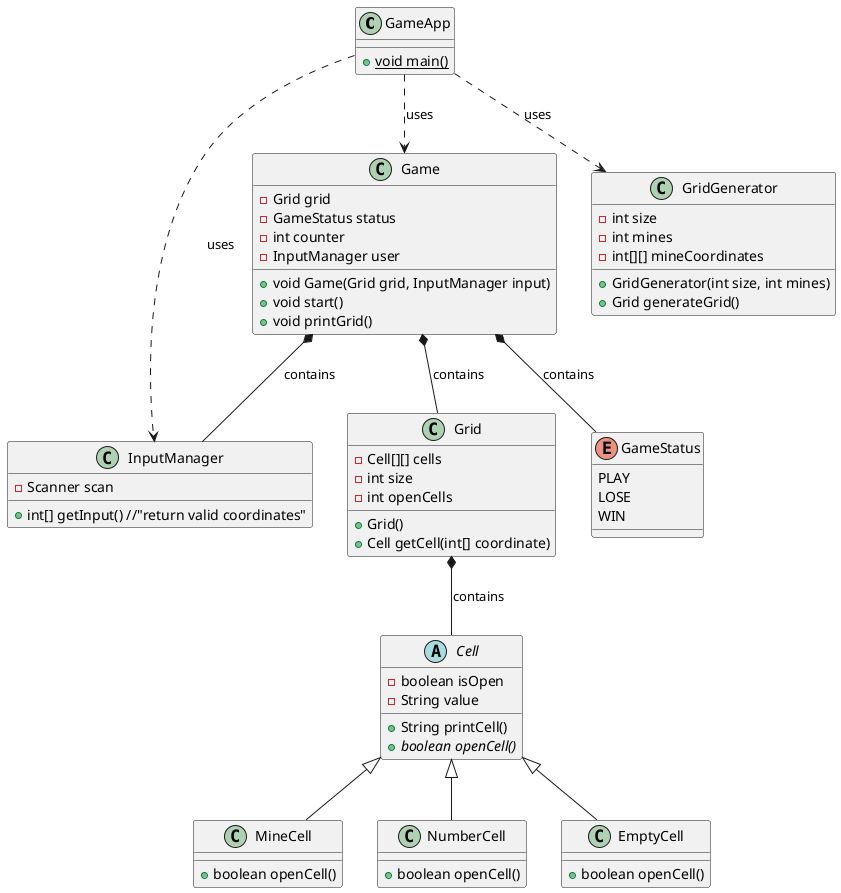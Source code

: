 @startuml
'https://plantuml.com/class-diagram

class GameApp {
+{static} void main()
}

class InputManager {
-Scanner scan

+int[] getInput() //"return valid coordinates"
}

class Game {
-Grid grid
-GameStatus status
-int counter
-InputManager user

+void Game(Grid grid, InputManager input)
+void start()
+void printGrid()

}
class Grid {
-Cell[][] cells
-int size
-int openCells

+Grid()
+Cell getCell(int[] coordinate)
}

class GridGenerator {
-int size
-int mines
-int[][] mineCoordinates

+GridGenerator(int size, int mines)
+Grid generateGrid()

}

abstract class Cell {
-boolean isOpen
-String value

+String printCell()
+{abstract} boolean openCell()
}

class MineCell {
+boolean openCell()
}

class NumberCell {
+boolean openCell()
}

class EmptyCell {
+boolean openCell()

}

enum GameStatus {
PLAY
LOSE
WIN
}


Cell <|-- MineCell
Cell <|-- NumberCell
Cell <|-- EmptyCell
Game *-- GameStatus : contains
Game *-- Grid : contains
Game *-- InputManager : contains
Grid *-- Cell : contains
GameApp ..> GridGenerator : uses
GameApp ..> InputManager : uses
GameApp ..> Game : uses




@enduml